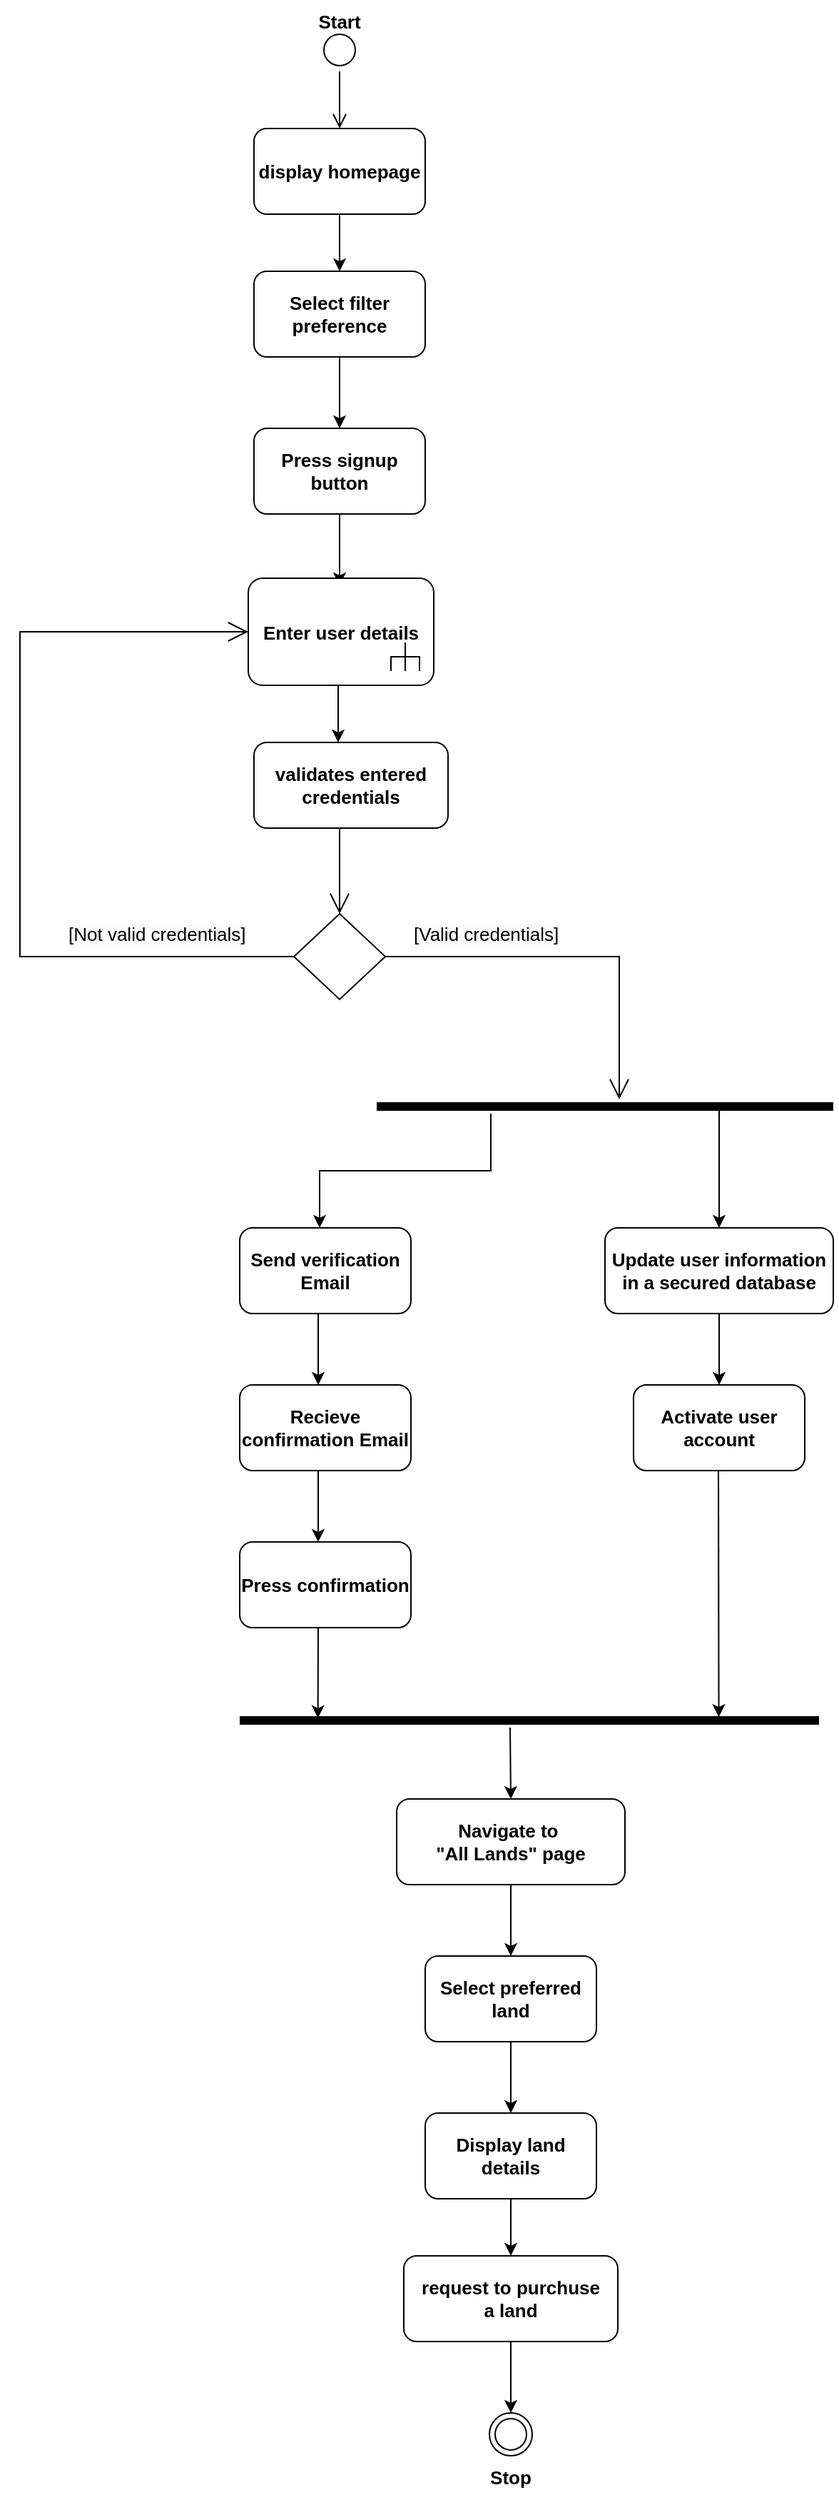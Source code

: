 <mxfile version="24.2.2" type="device">
  <diagram name="Page-1" id="uwMVrYKeBOn9V65kuXrL">
    <mxGraphModel dx="1235" dy="655" grid="1" gridSize="10" guides="1" tooltips="1" connect="1" arrows="1" fold="1" page="1" pageScale="1" pageWidth="827" pageHeight="1169" math="0" shadow="0">
      <root>
        <mxCell id="0" />
        <mxCell id="1" parent="0" />
        <mxCell id="MrYBSbRKV-sdmT_uklWw-1" value="" style="ellipse;html=1;shape=startState;fontSize=13;" vertex="1" parent="1">
          <mxGeometry x="399" y="120" width="30" height="30" as="geometry" />
        </mxCell>
        <mxCell id="MrYBSbRKV-sdmT_uklWw-2" value="" style="edgeStyle=orthogonalEdgeStyle;html=1;verticalAlign=bottom;endArrow=open;endSize=8;rounded=0;fontSize=13;" edge="1" source="MrYBSbRKV-sdmT_uklWw-1" parent="1">
          <mxGeometry relative="1" as="geometry">
            <mxPoint x="414" y="190" as="targetPoint" />
          </mxGeometry>
        </mxCell>
        <mxCell id="MrYBSbRKV-sdmT_uklWw-5" value="display homepage" style="rounded=1;whiteSpace=wrap;html=1;fontStyle=1;fontSize=13;" vertex="1" parent="1">
          <mxGeometry x="354" y="190" width="120" height="60" as="geometry" />
        </mxCell>
        <mxCell id="MrYBSbRKV-sdmT_uklWw-11" value="" style="endArrow=classic;html=1;rounded=0;exitX=0.5;exitY=1;exitDx=0;exitDy=0;entryX=0.5;entryY=0;entryDx=0;entryDy=0;fontSize=13;" edge="1" parent="1" source="MrYBSbRKV-sdmT_uklWw-5" target="MrYBSbRKV-sdmT_uklWw-12">
          <mxGeometry width="50" height="50" relative="1" as="geometry">
            <mxPoint x="390" y="350" as="sourcePoint" />
            <mxPoint x="414" y="310" as="targetPoint" />
          </mxGeometry>
        </mxCell>
        <mxCell id="MrYBSbRKV-sdmT_uklWw-12" value="Select filter preference" style="rounded=1;whiteSpace=wrap;html=1;fontStyle=1;fontSize=13;" vertex="1" parent="1">
          <mxGeometry x="354" y="290" width="120" height="60" as="geometry" />
        </mxCell>
        <mxCell id="MrYBSbRKV-sdmT_uklWw-15" value="Press signup button" style="rounded=1;whiteSpace=wrap;html=1;fontStyle=1;fontSize=13;" vertex="1" parent="1">
          <mxGeometry x="354" y="400" width="120" height="60" as="geometry" />
        </mxCell>
        <mxCell id="MrYBSbRKV-sdmT_uklWw-16" value="" style="endArrow=classic;html=1;rounded=0;exitX=0.5;exitY=1;exitDx=0;exitDy=0;fontSize=13;" edge="1" parent="1" source="MrYBSbRKV-sdmT_uklWw-15">
          <mxGeometry width="50" height="50" relative="1" as="geometry">
            <mxPoint x="390" y="560" as="sourcePoint" />
            <mxPoint x="414" y="510" as="targetPoint" />
          </mxGeometry>
        </mxCell>
        <mxCell id="MrYBSbRKV-sdmT_uklWw-17" value="" style="endArrow=classic;html=1;rounded=0;exitX=0.5;exitY=1;exitDx=0;exitDy=0;entryX=0.5;entryY=0;entryDx=0;entryDy=0;fontSize=13;" edge="1" parent="1" source="MrYBSbRKV-sdmT_uklWw-12" target="MrYBSbRKV-sdmT_uklWw-15">
          <mxGeometry width="50" height="50" relative="1" as="geometry">
            <mxPoint x="413" y="340" as="sourcePoint" />
            <mxPoint x="413" y="380" as="targetPoint" />
          </mxGeometry>
        </mxCell>
        <mxCell id="MrYBSbRKV-sdmT_uklWw-18" value="validates entered credentials" style="rounded=1;whiteSpace=wrap;html=1;fontStyle=1;fontSize=13;" vertex="1" parent="1">
          <mxGeometry x="354" y="620" width="136" height="60" as="geometry" />
        </mxCell>
        <mxCell id="MrYBSbRKV-sdmT_uklWw-20" value="" style="endArrow=classic;html=1;rounded=0;exitX=0.5;exitY=1;exitDx=0;exitDy=0;fontSize=13;" edge="1" parent="1">
          <mxGeometry width="50" height="50" relative="1" as="geometry">
            <mxPoint x="413" y="570" as="sourcePoint" />
            <mxPoint x="413" y="620" as="targetPoint" />
          </mxGeometry>
        </mxCell>
        <mxCell id="MrYBSbRKV-sdmT_uklWw-21" value="&lt;span style=&quot;font-weight: 700; font-size: 13px;&quot;&gt;Enter user details&lt;/span&gt;" style="html=1;shape=mxgraph.sysml.callBehAct;whiteSpace=wrap;align=center;fontSize=13;" vertex="1" parent="1">
          <mxGeometry x="350" y="505" width="130" height="75" as="geometry" />
        </mxCell>
        <mxCell id="MrYBSbRKV-sdmT_uklWw-28" value="" style="shape=rhombus;html=1;verticalLabelPosition=bottom;verticalAlignment=top;fontSize=13;" vertex="1" parent="1">
          <mxGeometry x="382" y="740" width="64.0" height="60" as="geometry" />
        </mxCell>
        <mxCell id="MrYBSbRKV-sdmT_uklWw-29" value="" style="edgeStyle=elbowEdgeStyle;html=1;elbow=horizontal;align=right;verticalAlign=bottom;endArrow=none;rounded=0;labelBackgroundColor=none;startArrow=open;startSize=12;fontSize=13;" edge="1" source="MrYBSbRKV-sdmT_uklWw-28" parent="1">
          <mxGeometry relative="1" as="geometry">
            <mxPoint x="414" y="680" as="targetPoint" />
          </mxGeometry>
        </mxCell>
        <mxCell id="MrYBSbRKV-sdmT_uklWw-30" value="" style="edgeStyle=elbowEdgeStyle;html=1;verticalAlign=bottom;endArrow=open;rounded=0;labelBackgroundColor=none;endSize=12;fontSize=13;" edge="1" source="MrYBSbRKV-sdmT_uklWw-28" parent="1">
          <mxGeometry relative="1" as="geometry">
            <mxPoint x="610" y="870" as="targetPoint" />
            <Array as="points">
              <mxPoint x="610" y="820" />
            </Array>
          </mxGeometry>
        </mxCell>
        <mxCell id="MrYBSbRKV-sdmT_uklWw-31" value="" style="edgeStyle=elbowEdgeStyle;html=1;verticalAlign=bottom;endArrow=open;rounded=0;labelBackgroundColor=none;endSize=12;movable=1;resizable=1;rotatable=1;deletable=1;editable=1;locked=0;connectable=1;entryX=0;entryY=0.5;entryDx=0;entryDy=0;fontSize=13;entryPerimeter=0;" edge="1" source="MrYBSbRKV-sdmT_uklWw-28" parent="1" target="MrYBSbRKV-sdmT_uklWw-21">
          <mxGeometry relative="1" as="geometry">
            <mxPoint x="210" y="520" as="targetPoint" />
            <Array as="points">
              <mxPoint x="190" y="650" />
            </Array>
          </mxGeometry>
        </mxCell>
        <mxCell id="MrYBSbRKV-sdmT_uklWw-37" value="&lt;span style=&quot;color: rgb(0, 0, 0); font-family: Helvetica; font-size: 13px; font-style: normal; font-variant-ligatures: normal; font-variant-caps: normal; font-weight: 400; letter-spacing: normal; orphans: 2; text-align: center; text-indent: 0px; text-transform: none; widows: 2; word-spacing: 0px; -webkit-text-stroke-width: 0px; white-space: nowrap; background-color: rgb(251, 251, 251); text-decoration-thickness: initial; text-decoration-style: initial; text-decoration-color: initial; display: inline !important; float: none;&quot;&gt;[Not valid credentials]&lt;/span&gt;" style="text;whiteSpace=wrap;html=1;fontSize=13;" vertex="1" parent="1">
          <mxGeometry x="222" y="740" width="160" height="30" as="geometry" />
        </mxCell>
        <mxCell id="MrYBSbRKV-sdmT_uklWw-41" value="&lt;span style=&quot;color: rgb(0, 0, 0); font-family: Helvetica; font-size: 13px; font-style: normal; font-variant-ligatures: normal; font-variant-caps: normal; font-weight: 400; letter-spacing: normal; orphans: 2; text-align: center; text-indent: 0px; text-transform: none; widows: 2; word-spacing: 0px; -webkit-text-stroke-width: 0px; white-space: nowrap; background-color: rgb(251, 251, 251); text-decoration-thickness: initial; text-decoration-style: initial; text-decoration-color: initial; display: inline !important; float: none;&quot;&gt;[Valid credentials]&lt;/span&gt;" style="text;whiteSpace=wrap;html=1;fontSize=13;" vertex="1" parent="1">
          <mxGeometry x="464" y="740" width="140" height="40" as="geometry" />
        </mxCell>
        <mxCell id="MrYBSbRKV-sdmT_uklWw-42" value="" style="shape=line;html=1;strokeWidth=6;fontSize=13;" vertex="1" parent="1">
          <mxGeometry x="440" y="870" width="320" height="10" as="geometry" />
        </mxCell>
        <mxCell id="MrYBSbRKV-sdmT_uklWw-44" value="" style="endArrow=classic;html=1;rounded=0;exitX=0.5;exitY=1;exitDx=0;exitDy=0;fontSize=13;" edge="1" parent="1">
          <mxGeometry width="50" height="50" relative="1" as="geometry">
            <mxPoint x="520" y="880" as="sourcePoint" />
            <mxPoint x="400" y="960" as="targetPoint" />
            <Array as="points">
              <mxPoint x="520" y="920" />
              <mxPoint x="480" y="920" />
              <mxPoint x="400" y="920" />
            </Array>
          </mxGeometry>
        </mxCell>
        <mxCell id="MrYBSbRKV-sdmT_uklWw-45" value="" style="endArrow=classic;html=1;rounded=0;exitX=0.75;exitY=0.5;exitDx=0;exitDy=0;exitPerimeter=0;fontSize=13;" edge="1" parent="1" source="MrYBSbRKV-sdmT_uklWw-42">
          <mxGeometry width="50" height="50" relative="1" as="geometry">
            <mxPoint x="690" y="880" as="sourcePoint" />
            <mxPoint x="680" y="960" as="targetPoint" />
          </mxGeometry>
        </mxCell>
        <mxCell id="MrYBSbRKV-sdmT_uklWw-46" value="Send verification&lt;div style=&quot;font-size: 13px;&quot;&gt;Email&lt;/div&gt;" style="rounded=1;whiteSpace=wrap;html=1;fontStyle=1;fontSize=13;" vertex="1" parent="1">
          <mxGeometry x="344" y="960" width="120" height="60" as="geometry" />
        </mxCell>
        <mxCell id="MrYBSbRKV-sdmT_uklWw-47" value="Update user information in a secured database" style="rounded=1;whiteSpace=wrap;html=1;fontStyle=1;fontSize=13;" vertex="1" parent="1">
          <mxGeometry x="600" y="960" width="160" height="60" as="geometry" />
        </mxCell>
        <mxCell id="MrYBSbRKV-sdmT_uklWw-49" value="" style="endArrow=classic;html=1;rounded=0;exitX=0.5;exitY=1;exitDx=0;exitDy=0;fontSize=13;" edge="1" parent="1">
          <mxGeometry width="50" height="50" relative="1" as="geometry">
            <mxPoint x="399" y="1020" as="sourcePoint" />
            <mxPoint x="399" y="1070" as="targetPoint" />
          </mxGeometry>
        </mxCell>
        <mxCell id="MrYBSbRKV-sdmT_uklWw-50" value="" style="endArrow=classic;html=1;rounded=0;exitX=0.5;exitY=1;exitDx=0;exitDy=0;fontSize=13;" edge="1" parent="1">
          <mxGeometry width="50" height="50" relative="1" as="geometry">
            <mxPoint x="680" y="1020" as="sourcePoint" />
            <mxPoint x="680" y="1070" as="targetPoint" />
          </mxGeometry>
        </mxCell>
        <mxCell id="MrYBSbRKV-sdmT_uklWw-51" value="Recieve confirmation Email" style="rounded=1;whiteSpace=wrap;html=1;fontStyle=1;fontSize=13;" vertex="1" parent="1">
          <mxGeometry x="344" y="1070" width="120" height="60" as="geometry" />
        </mxCell>
        <mxCell id="MrYBSbRKV-sdmT_uklWw-52" value="Activate user account" style="rounded=1;whiteSpace=wrap;html=1;fontStyle=1;fontSize=13;" vertex="1" parent="1">
          <mxGeometry x="620" y="1070" width="120" height="60" as="geometry" />
        </mxCell>
        <mxCell id="MrYBSbRKV-sdmT_uklWw-55" value="Press confirmation" style="rounded=1;whiteSpace=wrap;html=1;fontStyle=1;fontSize=13;" vertex="1" parent="1">
          <mxGeometry x="344" y="1180" width="120" height="60" as="geometry" />
        </mxCell>
        <mxCell id="MrYBSbRKV-sdmT_uklWw-56" value="" style="endArrow=classic;html=1;rounded=0;exitX=0.5;exitY=1;exitDx=0;exitDy=0;entryX=0.135;entryY=0.34;entryDx=0;entryDy=0;entryPerimeter=0;fontSize=13;" edge="1" parent="1" target="MrYBSbRKV-sdmT_uklWw-60">
          <mxGeometry width="50" height="50" relative="1" as="geometry">
            <mxPoint x="399" y="1240" as="sourcePoint" />
            <mxPoint x="399" y="1290" as="targetPoint" />
          </mxGeometry>
        </mxCell>
        <mxCell id="MrYBSbRKV-sdmT_uklWw-57" value="" style="endArrow=classic;html=1;rounded=0;exitX=0.5;exitY=1;exitDx=0;exitDy=0;fontSize=13;" edge="1" parent="1">
          <mxGeometry width="50" height="50" relative="1" as="geometry">
            <mxPoint x="399" y="1130" as="sourcePoint" />
            <mxPoint x="399" y="1180" as="targetPoint" />
          </mxGeometry>
        </mxCell>
        <mxCell id="MrYBSbRKV-sdmT_uklWw-58" value="" style="endArrow=classic;html=1;rounded=0;exitX=0.5;exitY=1;exitDx=0;exitDy=0;entryX=0.827;entryY=0.26;entryDx=0;entryDy=0;entryPerimeter=0;fontSize=13;" edge="1" parent="1" target="MrYBSbRKV-sdmT_uklWw-60">
          <mxGeometry width="50" height="50" relative="1" as="geometry">
            <mxPoint x="679.5" y="1130" as="sourcePoint" />
            <mxPoint x="680" y="1280" as="targetPoint" />
          </mxGeometry>
        </mxCell>
        <mxCell id="MrYBSbRKV-sdmT_uklWw-60" value="" style="shape=line;html=1;strokeWidth=6;fontSize=13;" vertex="1" parent="1">
          <mxGeometry x="344" y="1300" width="406" height="10" as="geometry" />
        </mxCell>
        <mxCell id="MrYBSbRKV-sdmT_uklWw-65" value="" style="edgeStyle=orthogonalEdgeStyle;rounded=0;orthogonalLoop=1;jettySize=auto;html=1;fontSize=13;" edge="1" parent="1" source="MrYBSbRKV-sdmT_uklWw-62" target="MrYBSbRKV-sdmT_uklWw-63">
          <mxGeometry relative="1" as="geometry" />
        </mxCell>
        <mxCell id="MrYBSbRKV-sdmT_uklWw-62" value="Navigate to&amp;nbsp;&lt;div style=&quot;font-size: 13px;&quot;&gt;&quot;All Lands&quot; page&lt;/div&gt;" style="rounded=1;whiteSpace=wrap;html=1;fontStyle=1;fontSize=13;" vertex="1" parent="1">
          <mxGeometry x="454" y="1360" width="160" height="60" as="geometry" />
        </mxCell>
        <mxCell id="MrYBSbRKV-sdmT_uklWw-67" value="" style="edgeStyle=orthogonalEdgeStyle;rounded=0;orthogonalLoop=1;jettySize=auto;html=1;fontSize=13;" edge="1" parent="1" source="MrYBSbRKV-sdmT_uklWw-63" target="MrYBSbRKV-sdmT_uklWw-66">
          <mxGeometry relative="1" as="geometry" />
        </mxCell>
        <mxCell id="MrYBSbRKV-sdmT_uklWw-63" value="Select preferred land" style="rounded=1;whiteSpace=wrap;html=1;fontStyle=1;fontSize=13;" vertex="1" parent="1">
          <mxGeometry x="474" y="1470" width="120" height="60" as="geometry" />
        </mxCell>
        <mxCell id="MrYBSbRKV-sdmT_uklWw-64" value="" style="endArrow=classic;html=1;rounded=0;exitX=0.5;exitY=1;exitDx=0;exitDy=0;entryX=0.5;entryY=0;entryDx=0;entryDy=0;fontSize=13;" edge="1" parent="1" target="MrYBSbRKV-sdmT_uklWw-62">
          <mxGeometry width="50" height="50" relative="1" as="geometry">
            <mxPoint x="533.5" y="1310" as="sourcePoint" />
            <mxPoint x="533.5" y="1373" as="targetPoint" />
          </mxGeometry>
        </mxCell>
        <mxCell id="MrYBSbRKV-sdmT_uklWw-70" value="" style="edgeStyle=orthogonalEdgeStyle;rounded=0;orthogonalLoop=1;jettySize=auto;html=1;fontSize=13;" edge="1" parent="1" source="MrYBSbRKV-sdmT_uklWw-66" target="MrYBSbRKV-sdmT_uklWw-68">
          <mxGeometry relative="1" as="geometry" />
        </mxCell>
        <mxCell id="MrYBSbRKV-sdmT_uklWw-66" value="Display land details" style="rounded=1;whiteSpace=wrap;html=1;fontStyle=1;fontSize=13;" vertex="1" parent="1">
          <mxGeometry x="474" y="1580" width="120" height="60" as="geometry" />
        </mxCell>
        <mxCell id="MrYBSbRKV-sdmT_uklWw-72" value="" style="edgeStyle=orthogonalEdgeStyle;rounded=0;orthogonalLoop=1;jettySize=auto;html=1;fontSize=13;" edge="1" parent="1" source="MrYBSbRKV-sdmT_uklWw-68" target="MrYBSbRKV-sdmT_uklWw-71">
          <mxGeometry relative="1" as="geometry" />
        </mxCell>
        <mxCell id="MrYBSbRKV-sdmT_uklWw-68" value="request to purchuse&lt;div style=&quot;font-size: 13px;&quot;&gt;a land&lt;/div&gt;" style="rounded=1;whiteSpace=wrap;html=1;fontStyle=1;fontSize=13;" vertex="1" parent="1">
          <mxGeometry x="459" y="1680" width="150" height="60" as="geometry" />
        </mxCell>
        <mxCell id="MrYBSbRKV-sdmT_uklWw-71" value="" style="ellipse;html=1;shape=endState;fontSize=13;" vertex="1" parent="1">
          <mxGeometry x="519" y="1790" width="30" height="30" as="geometry" />
        </mxCell>
        <mxCell id="MrYBSbRKV-sdmT_uklWw-73" value="Start" style="text;html=1;align=center;verticalAlign=middle;whiteSpace=wrap;rounded=0;fontStyle=1;fontSize=13;" vertex="1" parent="1">
          <mxGeometry x="384" y="100" width="60" height="30" as="geometry" />
        </mxCell>
        <mxCell id="MrYBSbRKV-sdmT_uklWw-74" value="Stop" style="text;html=1;align=center;verticalAlign=middle;whiteSpace=wrap;rounded=0;fontStyle=1;fontSize=13;" vertex="1" parent="1">
          <mxGeometry x="504" y="1820" width="60" height="30" as="geometry" />
        </mxCell>
      </root>
    </mxGraphModel>
  </diagram>
</mxfile>
